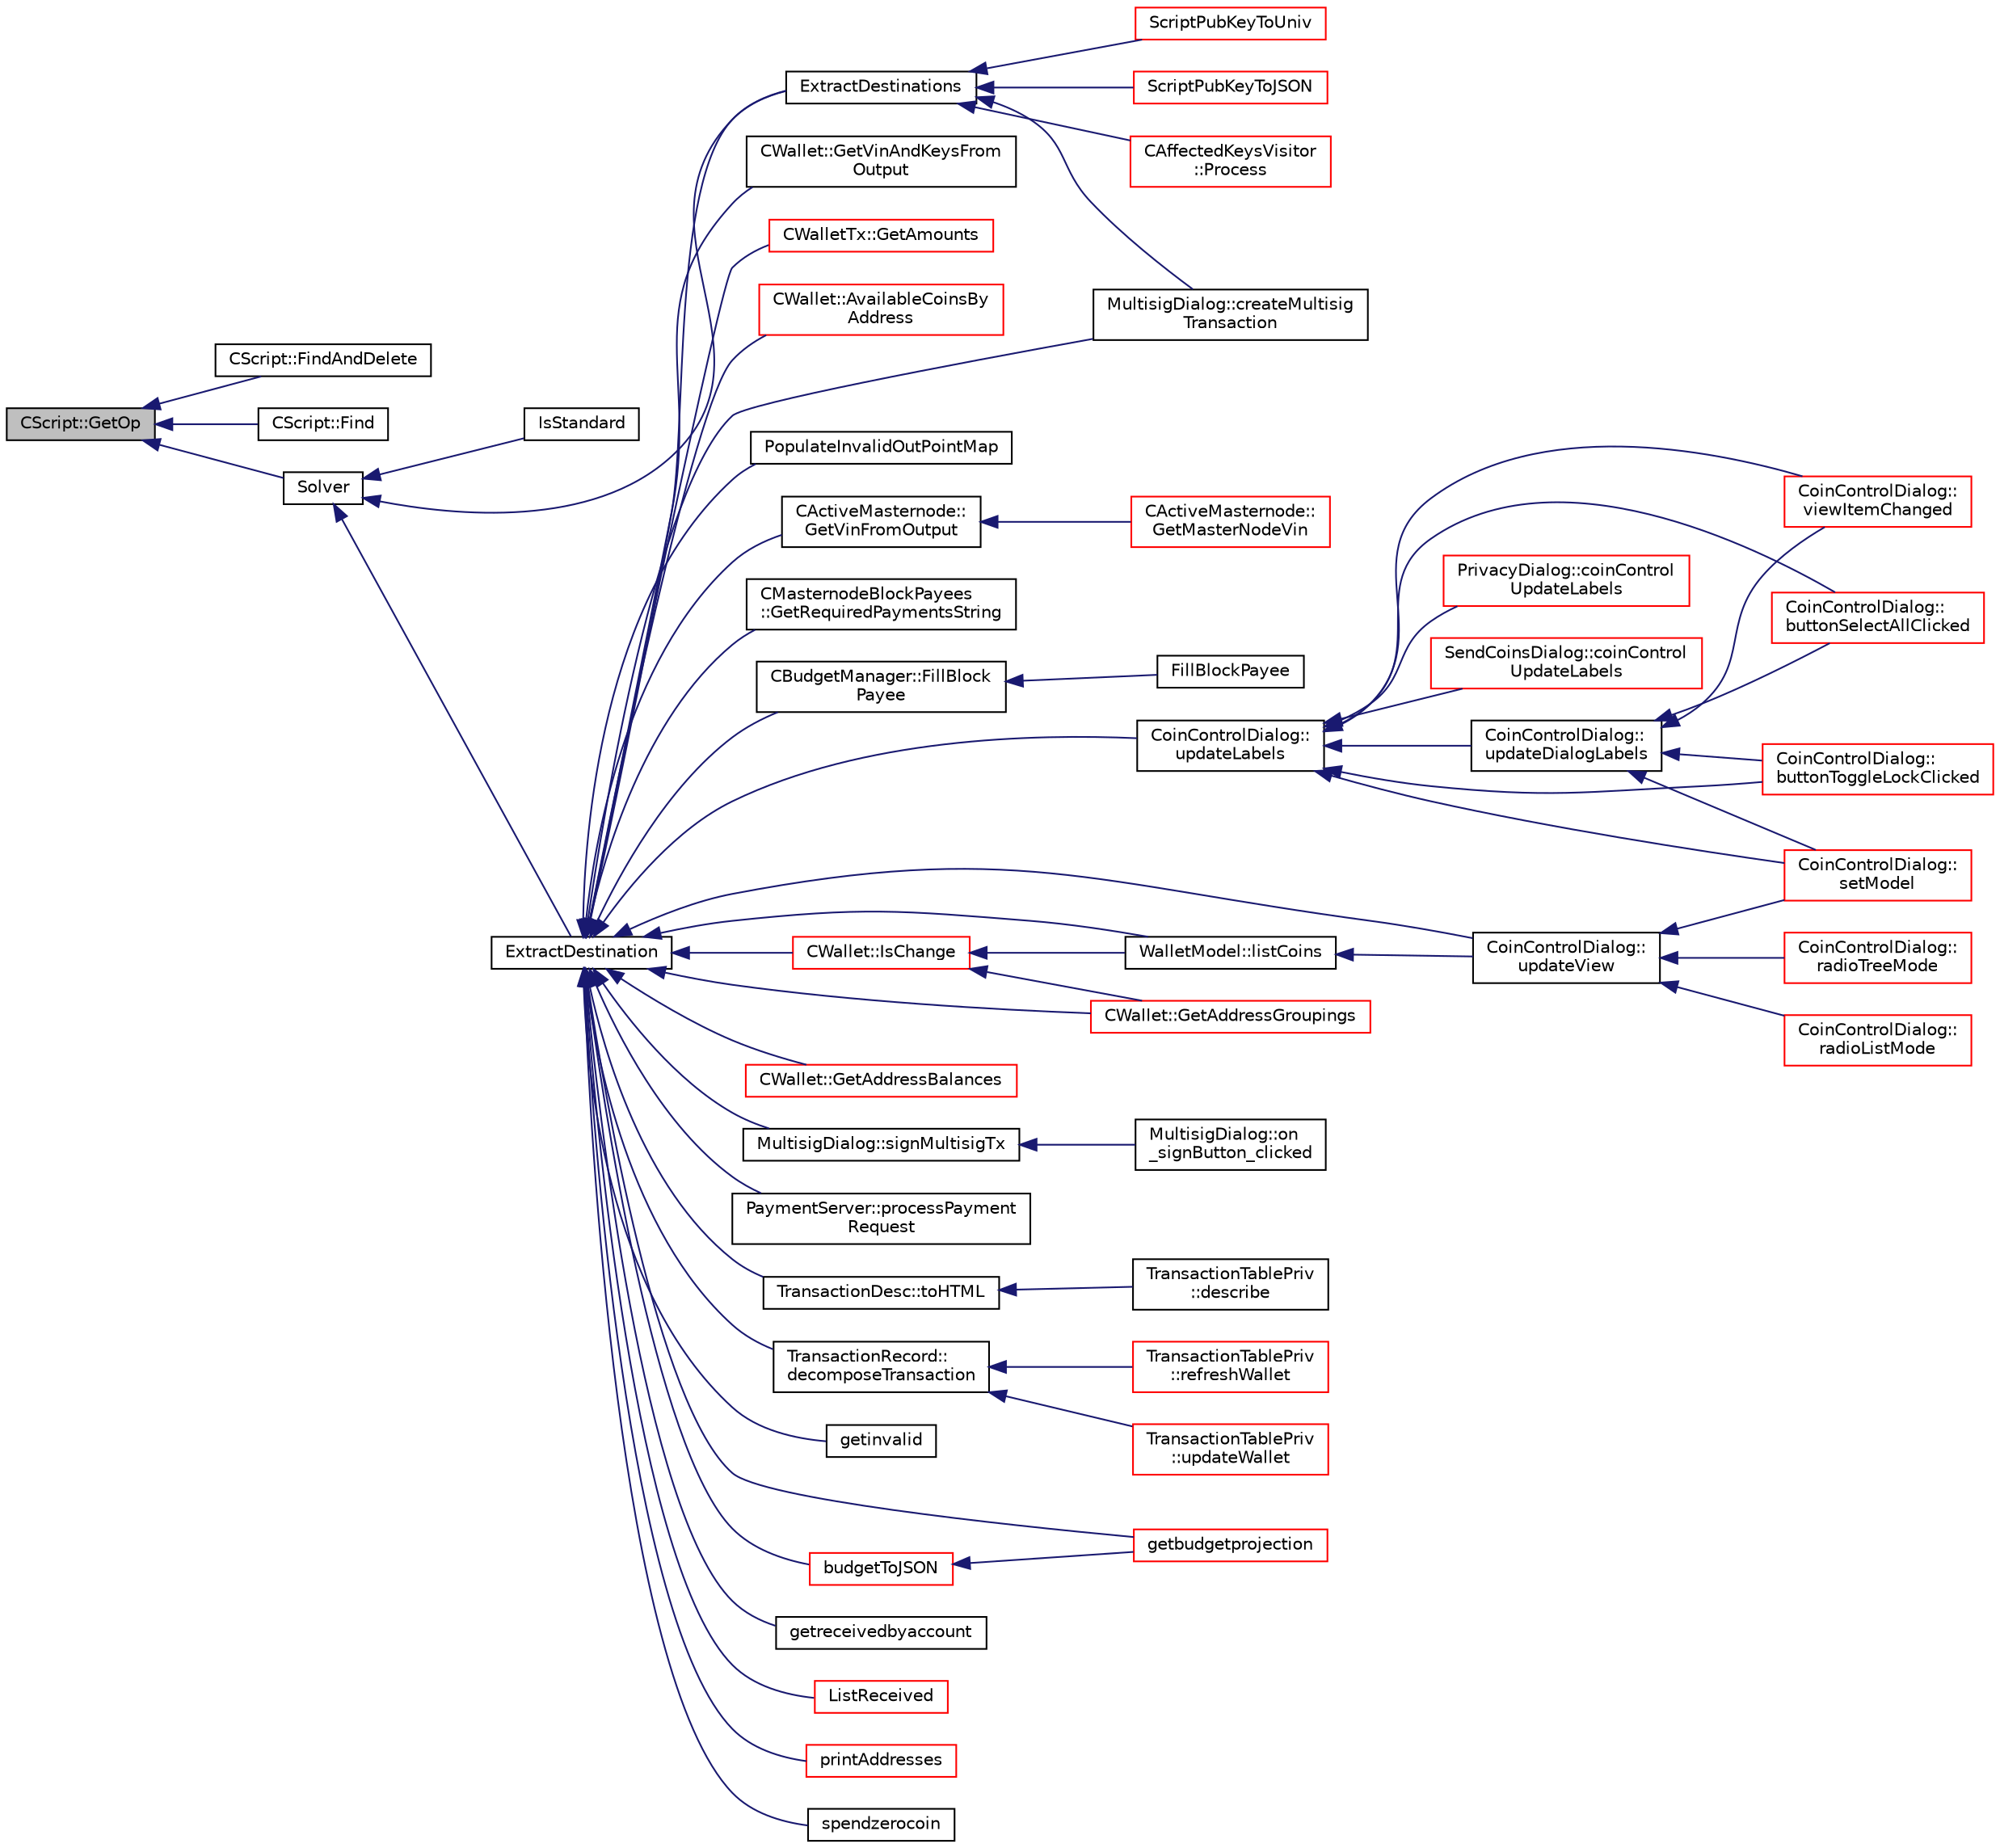 digraph "CScript::GetOp"
{
  edge [fontname="Helvetica",fontsize="10",labelfontname="Helvetica",labelfontsize="10"];
  node [fontname="Helvetica",fontsize="10",shape=record];
  rankdir="LR";
  Node179 [label="CScript::GetOp",height=0.2,width=0.4,color="black", fillcolor="grey75", style="filled", fontcolor="black"];
  Node179 -> Node180 [dir="back",color="midnightblue",fontsize="10",style="solid",fontname="Helvetica"];
  Node180 [label="CScript::FindAndDelete",height=0.2,width=0.4,color="black", fillcolor="white", style="filled",URL="$class_c_script.html#aad6e9f84fe8aa2d27a979f1bc2732463"];
  Node179 -> Node181 [dir="back",color="midnightblue",fontsize="10",style="solid",fontname="Helvetica"];
  Node181 [label="CScript::Find",height=0.2,width=0.4,color="black", fillcolor="white", style="filled",URL="$class_c_script.html#a89876c711ef226abd65088672cef6c2d"];
  Node179 -> Node182 [dir="back",color="midnightblue",fontsize="10",style="solid",fontname="Helvetica"];
  Node182 [label="Solver",height=0.2,width=0.4,color="black", fillcolor="white", style="filled",URL="$standard_8h.html#a81899059ee66f695aaf96a07d5e2ebdc",tooltip="Return public keys or hashes from scriptPubKey, for &#39;standard&#39; transaction types. ..."];
  Node182 -> Node183 [dir="back",color="midnightblue",fontsize="10",style="solid",fontname="Helvetica"];
  Node183 [label="IsStandard",height=0.2,width=0.4,color="black", fillcolor="white", style="filled",URL="$standard_8h.html#abb2b48ecfd43dcb01e25d9d4c333a340"];
  Node182 -> Node184 [dir="back",color="midnightblue",fontsize="10",style="solid",fontname="Helvetica"];
  Node184 [label="ExtractDestination",height=0.2,width=0.4,color="black", fillcolor="white", style="filled",URL="$standard_8h.html#a951f7e601746ae076afdf3169ecca2fc"];
  Node184 -> Node185 [dir="back",color="midnightblue",fontsize="10",style="solid",fontname="Helvetica"];
  Node185 [label="CActiveMasternode::\lGetVinFromOutput",height=0.2,width=0.4,color="black", fillcolor="white", style="filled",URL="$class_c_active_masternode.html#abc2ae1e24001f80ace4bbea2b6453944"];
  Node185 -> Node186 [dir="back",color="midnightblue",fontsize="10",style="solid",fontname="Helvetica"];
  Node186 [label="CActiveMasternode::\lGetMasterNodeVin",height=0.2,width=0.4,color="red", fillcolor="white", style="filled",URL="$class_c_active_masternode.html#adc93036b86ee9ef6abe5e0b783a51283",tooltip="Get 10000 DIV input that can be used for the Masternode. "];
  Node184 -> Node191 [dir="back",color="midnightblue",fontsize="10",style="solid",fontname="Helvetica"];
  Node191 [label="PopulateInvalidOutPointMap",height=0.2,width=0.4,color="black", fillcolor="white", style="filled",URL="$main_8h.html#ae7d38ec9b36061a4216d318d34dde6e2"];
  Node184 -> Node192 [dir="back",color="midnightblue",fontsize="10",style="solid",fontname="Helvetica"];
  Node192 [label="CBudgetManager::FillBlock\lPayee",height=0.2,width=0.4,color="black", fillcolor="white", style="filled",URL="$class_c_budget_manager.html#aa52f3ff6c434fa5bf1a9e40d41bf4ade"];
  Node192 -> Node193 [dir="back",color="midnightblue",fontsize="10",style="solid",fontname="Helvetica"];
  Node193 [label="FillBlockPayee",height=0.2,width=0.4,color="black", fillcolor="white", style="filled",URL="$masternode-payments_8h.html#a2bd3aae33d7ebbea97792d1f1abfff03"];
  Node184 -> Node194 [dir="back",color="midnightblue",fontsize="10",style="solid",fontname="Helvetica"];
  Node194 [label="CMasternodeBlockPayees\l::GetRequiredPaymentsString",height=0.2,width=0.4,color="black", fillcolor="white", style="filled",URL="$class_c_masternode_block_payees.html#a1026e555a9484567ea6cbfe8f90b428e"];
  Node184 -> Node195 [dir="back",color="midnightblue",fontsize="10",style="solid",fontname="Helvetica"];
  Node195 [label="CoinControlDialog::\lupdateLabels",height=0.2,width=0.4,color="black", fillcolor="white", style="filled",URL="$class_coin_control_dialog.html#a4fc60e89b097952ff22dc0f9c58c87d9"];
  Node195 -> Node196 [dir="back",color="midnightblue",fontsize="10",style="solid",fontname="Helvetica"];
  Node196 [label="CoinControlDialog::\lsetModel",height=0.2,width=0.4,color="red", fillcolor="white", style="filled",URL="$class_coin_control_dialog.html#a4c34a48574814089c54f763a22f5317a"];
  Node195 -> Node202 [dir="back",color="midnightblue",fontsize="10",style="solid",fontname="Helvetica"];
  Node202 [label="CoinControlDialog::\lbuttonSelectAllClicked",height=0.2,width=0.4,color="red", fillcolor="white", style="filled",URL="$class_coin_control_dialog.html#ae106a71c5b87ac8bea8c52e7c4f4a129"];
  Node195 -> Node204 [dir="back",color="midnightblue",fontsize="10",style="solid",fontname="Helvetica"];
  Node204 [label="CoinControlDialog::\lbuttonToggleLockClicked",height=0.2,width=0.4,color="red", fillcolor="white", style="filled",URL="$class_coin_control_dialog.html#a6da2f01f4e266766a0be3609890b22f2"];
  Node195 -> Node205 [dir="back",color="midnightblue",fontsize="10",style="solid",fontname="Helvetica"];
  Node205 [label="CoinControlDialog::\lviewItemChanged",height=0.2,width=0.4,color="red", fillcolor="white", style="filled",URL="$class_coin_control_dialog.html#ac3c37dabd83f71d9c96bf5567fe85234"];
  Node195 -> Node206 [dir="back",color="midnightblue",fontsize="10",style="solid",fontname="Helvetica"];
  Node206 [label="CoinControlDialog::\lupdateDialogLabels",height=0.2,width=0.4,color="black", fillcolor="white", style="filled",URL="$class_coin_control_dialog.html#ae0162e01893a3c85aeeee743c1cb1084"];
  Node206 -> Node196 [dir="back",color="midnightblue",fontsize="10",style="solid",fontname="Helvetica"];
  Node206 -> Node202 [dir="back",color="midnightblue",fontsize="10",style="solid",fontname="Helvetica"];
  Node206 -> Node204 [dir="back",color="midnightblue",fontsize="10",style="solid",fontname="Helvetica"];
  Node206 -> Node205 [dir="back",color="midnightblue",fontsize="10",style="solid",fontname="Helvetica"];
  Node195 -> Node207 [dir="back",color="midnightblue",fontsize="10",style="solid",fontname="Helvetica"];
  Node207 [label="PrivacyDialog::coinControl\lUpdateLabels",height=0.2,width=0.4,color="red", fillcolor="white", style="filled",URL="$class_privacy_dialog.html#a721730d9cef00052728718f55bbf80d3"];
  Node195 -> Node208 [dir="back",color="midnightblue",fontsize="10",style="solid",fontname="Helvetica"];
  Node208 [label="SendCoinsDialog::coinControl\lUpdateLabels",height=0.2,width=0.4,color="red", fillcolor="white", style="filled",URL="$class_send_coins_dialog.html#ae4f429aabcaf309aa314b90049be2a74"];
  Node184 -> Node229 [dir="back",color="midnightblue",fontsize="10",style="solid",fontname="Helvetica"];
  Node229 [label="CoinControlDialog::\lupdateView",height=0.2,width=0.4,color="black", fillcolor="white", style="filled",URL="$class_coin_control_dialog.html#aadea33050e5c1efd5eae8d2fcfa721f9"];
  Node229 -> Node196 [dir="back",color="midnightblue",fontsize="10",style="solid",fontname="Helvetica"];
  Node229 -> Node230 [dir="back",color="midnightblue",fontsize="10",style="solid",fontname="Helvetica"];
  Node230 [label="CoinControlDialog::\lradioTreeMode",height=0.2,width=0.4,color="red", fillcolor="white", style="filled",URL="$class_coin_control_dialog.html#a1990d478f3ffba666c358a4f1bd395ec"];
  Node229 -> Node231 [dir="back",color="midnightblue",fontsize="10",style="solid",fontname="Helvetica"];
  Node231 [label="CoinControlDialog::\lradioListMode",height=0.2,width=0.4,color="red", fillcolor="white", style="filled",URL="$class_coin_control_dialog.html#a775c6d290cb63667a434b09072094533"];
  Node184 -> Node232 [dir="back",color="midnightblue",fontsize="10",style="solid",fontname="Helvetica"];
  Node232 [label="MultisigDialog::createMultisig\lTransaction",height=0.2,width=0.4,color="black", fillcolor="white", style="filled",URL="$class_multisig_dialog.html#aef15617d396337a9ebdd9516f825ac4a"];
  Node184 -> Node233 [dir="back",color="midnightblue",fontsize="10",style="solid",fontname="Helvetica"];
  Node233 [label="MultisigDialog::signMultisigTx",height=0.2,width=0.4,color="black", fillcolor="white", style="filled",URL="$class_multisig_dialog.html#accd639f522281361bdf409e88909eb98"];
  Node233 -> Node234 [dir="back",color="midnightblue",fontsize="10",style="solid",fontname="Helvetica"];
  Node234 [label="MultisigDialog::on\l_signButton_clicked",height=0.2,width=0.4,color="black", fillcolor="white", style="filled",URL="$class_multisig_dialog.html#a5fdc6c2578e0f4e2f7900a3723d223ae"];
  Node184 -> Node235 [dir="back",color="midnightblue",fontsize="10",style="solid",fontname="Helvetica"];
  Node235 [label="PaymentServer::processPayment\lRequest",height=0.2,width=0.4,color="black", fillcolor="white", style="filled",URL="$class_payment_server.html#abe96a7c90755b8e1975e380b5a8228bd"];
  Node184 -> Node236 [dir="back",color="midnightblue",fontsize="10",style="solid",fontname="Helvetica"];
  Node236 [label="TransactionDesc::toHTML",height=0.2,width=0.4,color="black", fillcolor="white", style="filled",URL="$class_transaction_desc.html#ab7c9dbb2048aae121dd9d75df86e64f4"];
  Node236 -> Node237 [dir="back",color="midnightblue",fontsize="10",style="solid",fontname="Helvetica"];
  Node237 [label="TransactionTablePriv\l::describe",height=0.2,width=0.4,color="black", fillcolor="white", style="filled",URL="$class_transaction_table_priv.html#ab08d44e16bf6dd95b5b83959b3013780"];
  Node184 -> Node238 [dir="back",color="midnightblue",fontsize="10",style="solid",fontname="Helvetica"];
  Node238 [label="TransactionRecord::\ldecomposeTransaction",height=0.2,width=0.4,color="black", fillcolor="white", style="filled",URL="$class_transaction_record.html#a9f5db4465fa5fdcc3f9af525096bcdb9"];
  Node238 -> Node239 [dir="back",color="midnightblue",fontsize="10",style="solid",fontname="Helvetica"];
  Node239 [label="TransactionTablePriv\l::refreshWallet",height=0.2,width=0.4,color="red", fillcolor="white", style="filled",URL="$class_transaction_table_priv.html#a1f81da5d7cfb2aac03a5e18e6bc91792"];
  Node238 -> Node241 [dir="back",color="midnightblue",fontsize="10",style="solid",fontname="Helvetica"];
  Node241 [label="TransactionTablePriv\l::updateWallet",height=0.2,width=0.4,color="red", fillcolor="white", style="filled",URL="$class_transaction_table_priv.html#a5a8454ce91251c4d9eb927bf2850745c"];
  Node184 -> Node243 [dir="back",color="midnightblue",fontsize="10",style="solid",fontname="Helvetica"];
  Node243 [label="WalletModel::listCoins",height=0.2,width=0.4,color="black", fillcolor="white", style="filled",URL="$class_wallet_model.html#ae5ce26bba42701b45de766ef11cc9a47"];
  Node243 -> Node229 [dir="back",color="midnightblue",fontsize="10",style="solid",fontname="Helvetica"];
  Node184 -> Node244 [dir="back",color="midnightblue",fontsize="10",style="solid",fontname="Helvetica"];
  Node244 [label="getinvalid",height=0.2,width=0.4,color="black", fillcolor="white", style="filled",URL="$rpcblockchain_8cpp.html#a1a8c56576372cf3e61515c4b7b55e60f"];
  Node184 -> Node245 [dir="back",color="midnightblue",fontsize="10",style="solid",fontname="Helvetica"];
  Node245 [label="budgetToJSON",height=0.2,width=0.4,color="red", fillcolor="white", style="filled",URL="$rpcmasternode-budget_8cpp.html#a936b80f9033a0a5e8d4fa1a2079da90c"];
  Node245 -> Node246 [dir="back",color="midnightblue",fontsize="10",style="solid",fontname="Helvetica"];
  Node246 [label="getbudgetprojection",height=0.2,width=0.4,color="red", fillcolor="white", style="filled",URL="$rpcmasternode-budget_8cpp.html#a8e629a3c50d4496bdf961d2841754b27"];
  Node184 -> Node246 [dir="back",color="midnightblue",fontsize="10",style="solid",fontname="Helvetica"];
  Node184 -> Node249 [dir="back",color="midnightblue",fontsize="10",style="solid",fontname="Helvetica"];
  Node249 [label="getreceivedbyaccount",height=0.2,width=0.4,color="black", fillcolor="white", style="filled",URL="$rpcwallet_8cpp.html#a07526be5270b0e55b4a0b79c01205f3d"];
  Node184 -> Node250 [dir="back",color="midnightblue",fontsize="10",style="solid",fontname="Helvetica"];
  Node250 [label="ListReceived",height=0.2,width=0.4,color="red", fillcolor="white", style="filled",URL="$rpcwallet_8cpp.html#a0cc958f67a8d6d0002cb4fee19eddb5c"];
  Node184 -> Node253 [dir="back",color="midnightblue",fontsize="10",style="solid",fontname="Helvetica"];
  Node253 [label="printAddresses",height=0.2,width=0.4,color="red", fillcolor="white", style="filled",URL="$rpcwallet_8cpp.html#a4360b9e906ccc9414a35fc6cdc1f4517"];
  Node184 -> Node255 [dir="back",color="midnightblue",fontsize="10",style="solid",fontname="Helvetica"];
  Node255 [label="spendzerocoin",height=0.2,width=0.4,color="black", fillcolor="white", style="filled",URL="$rpcwallet_8cpp.html#adea64c692ec279a1a3a2c9143f264955"];
  Node184 -> Node256 [dir="back",color="midnightblue",fontsize="10",style="solid",fontname="Helvetica"];
  Node256 [label="ExtractDestinations",height=0.2,width=0.4,color="black", fillcolor="white", style="filled",URL="$standard_8h.html#a49e36ddce090cc66aba405c0755c8be7"];
  Node256 -> Node257 [dir="back",color="midnightblue",fontsize="10",style="solid",fontname="Helvetica"];
  Node257 [label="ScriptPubKeyToUniv",height=0.2,width=0.4,color="red", fillcolor="white", style="filled",URL="$core__write_8cpp.html#a4a51bf7268adbdcd58e7af445ea4db61"];
  Node256 -> Node232 [dir="back",color="midnightblue",fontsize="10",style="solid",fontname="Helvetica"];
  Node256 -> Node259 [dir="back",color="midnightblue",fontsize="10",style="solid",fontname="Helvetica"];
  Node259 [label="ScriptPubKeyToJSON",height=0.2,width=0.4,color="red", fillcolor="white", style="filled",URL="$rpcrawtransaction_8cpp.html#acb6efc0d76394e3858fe7451148069c2"];
  Node256 -> Node264 [dir="back",color="midnightblue",fontsize="10",style="solid",fontname="Helvetica"];
  Node264 [label="CAffectedKeysVisitor\l::Process",height=0.2,width=0.4,color="red", fillcolor="white", style="filled",URL="$class_c_affected_keys_visitor.html#a749859ce2a826e2d60c8fe31685efae3"];
  Node184 -> Node268 [dir="back",color="midnightblue",fontsize="10",style="solid",fontname="Helvetica"];
  Node268 [label="CWallet::GetVinAndKeysFrom\lOutput",height=0.2,width=0.4,color="black", fillcolor="white", style="filled",URL="$group__map_wallet.html#ga7621515b3195b8c8fb130c509725c9f2",tooltip="Extract txin information and keys from output. "];
  Node184 -> Node269 [dir="back",color="midnightblue",fontsize="10",style="solid",fontname="Helvetica"];
  Node269 [label="CWallet::IsChange",height=0.2,width=0.4,color="red", fillcolor="white", style="filled",URL="$group__map_wallet.html#gaba1c6108b7d2d3800dd487bab4c4c82e"];
  Node269 -> Node243 [dir="back",color="midnightblue",fontsize="10",style="solid",fontname="Helvetica"];
  Node269 -> Node270 [dir="back",color="midnightblue",fontsize="10",style="solid",fontname="Helvetica"];
  Node270 [label="CWallet::GetAddressGroupings",height=0.2,width=0.4,color="red", fillcolor="white", style="filled",URL="$group___actions.html#ga8eacbac6ad3697d90b98dfe02632f8ef"];
  Node184 -> Node275 [dir="back",color="midnightblue",fontsize="10",style="solid",fontname="Helvetica"];
  Node275 [label="CWalletTx::GetAmounts",height=0.2,width=0.4,color="red", fillcolor="white", style="filled",URL="$group__map_wallet.html#ga75c673700a9d5fa2b0ab63bfd094b045"];
  Node184 -> Node282 [dir="back",color="midnightblue",fontsize="10",style="solid",fontname="Helvetica"];
  Node282 [label="CWallet::AvailableCoinsBy\lAddress",height=0.2,width=0.4,color="red", fillcolor="white", style="filled",URL="$group___actions.html#gad32b1df139d0c2e26903f4e5ceaabe61"];
  Node184 -> Node284 [dir="back",color="midnightblue",fontsize="10",style="solid",fontname="Helvetica"];
  Node284 [label="CWallet::GetAddressBalances",height=0.2,width=0.4,color="red", fillcolor="white", style="filled",URL="$group___actions.html#gadf2b4ac337ddb271555985cec82e43e6"];
  Node184 -> Node270 [dir="back",color="midnightblue",fontsize="10",style="solid",fontname="Helvetica"];
  Node182 -> Node256 [dir="back",color="midnightblue",fontsize="10",style="solid",fontname="Helvetica"];
}

